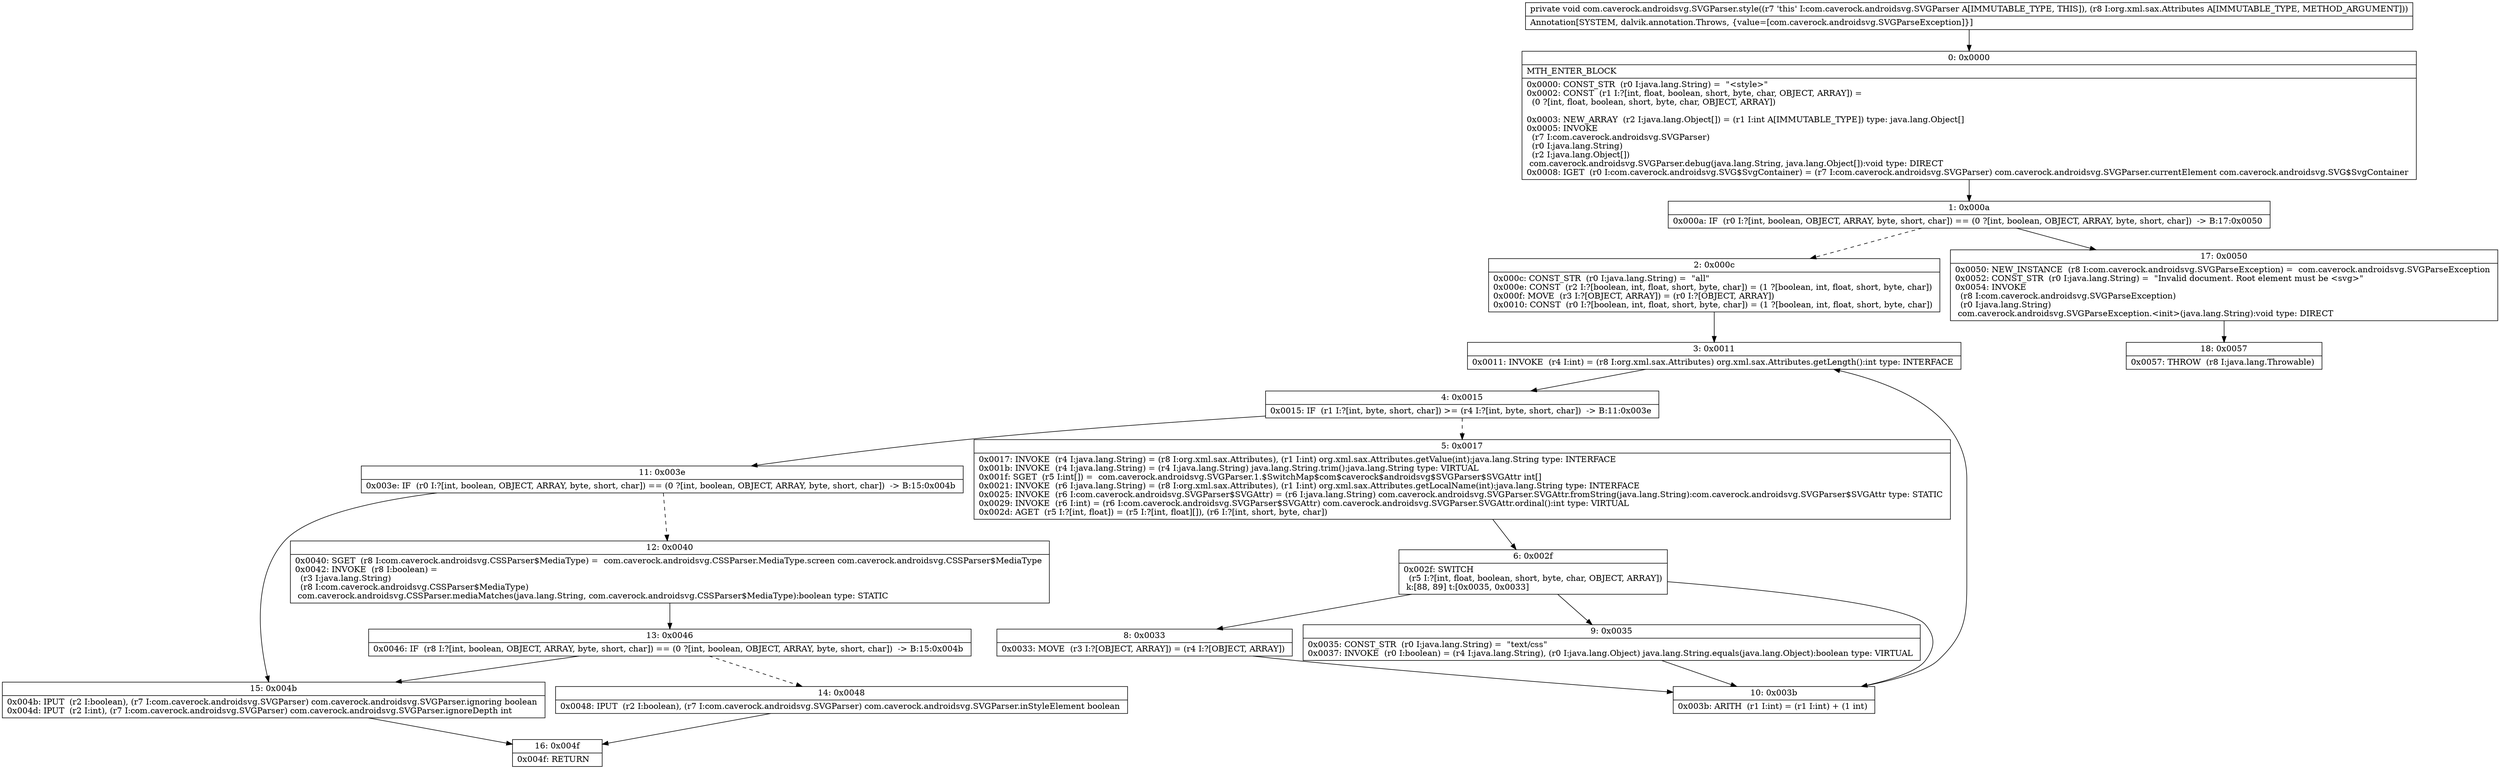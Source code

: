 digraph "CFG forcom.caverock.androidsvg.SVGParser.style(Lorg\/xml\/sax\/Attributes;)V" {
Node_0 [shape=record,label="{0\:\ 0x0000|MTH_ENTER_BLOCK\l|0x0000: CONST_STR  (r0 I:java.lang.String) =  \"\<style\>\" \l0x0002: CONST  (r1 I:?[int, float, boolean, short, byte, char, OBJECT, ARRAY]) = \l  (0 ?[int, float, boolean, short, byte, char, OBJECT, ARRAY])\l \l0x0003: NEW_ARRAY  (r2 I:java.lang.Object[]) = (r1 I:int A[IMMUTABLE_TYPE]) type: java.lang.Object[] \l0x0005: INVOKE  \l  (r7 I:com.caverock.androidsvg.SVGParser)\l  (r0 I:java.lang.String)\l  (r2 I:java.lang.Object[])\l com.caverock.androidsvg.SVGParser.debug(java.lang.String, java.lang.Object[]):void type: DIRECT \l0x0008: IGET  (r0 I:com.caverock.androidsvg.SVG$SvgContainer) = (r7 I:com.caverock.androidsvg.SVGParser) com.caverock.androidsvg.SVGParser.currentElement com.caverock.androidsvg.SVG$SvgContainer \l}"];
Node_1 [shape=record,label="{1\:\ 0x000a|0x000a: IF  (r0 I:?[int, boolean, OBJECT, ARRAY, byte, short, char]) == (0 ?[int, boolean, OBJECT, ARRAY, byte, short, char])  \-\> B:17:0x0050 \l}"];
Node_2 [shape=record,label="{2\:\ 0x000c|0x000c: CONST_STR  (r0 I:java.lang.String) =  \"all\" \l0x000e: CONST  (r2 I:?[boolean, int, float, short, byte, char]) = (1 ?[boolean, int, float, short, byte, char]) \l0x000f: MOVE  (r3 I:?[OBJECT, ARRAY]) = (r0 I:?[OBJECT, ARRAY]) \l0x0010: CONST  (r0 I:?[boolean, int, float, short, byte, char]) = (1 ?[boolean, int, float, short, byte, char]) \l}"];
Node_3 [shape=record,label="{3\:\ 0x0011|0x0011: INVOKE  (r4 I:int) = (r8 I:org.xml.sax.Attributes) org.xml.sax.Attributes.getLength():int type: INTERFACE \l}"];
Node_4 [shape=record,label="{4\:\ 0x0015|0x0015: IF  (r1 I:?[int, byte, short, char]) \>= (r4 I:?[int, byte, short, char])  \-\> B:11:0x003e \l}"];
Node_5 [shape=record,label="{5\:\ 0x0017|0x0017: INVOKE  (r4 I:java.lang.String) = (r8 I:org.xml.sax.Attributes), (r1 I:int) org.xml.sax.Attributes.getValue(int):java.lang.String type: INTERFACE \l0x001b: INVOKE  (r4 I:java.lang.String) = (r4 I:java.lang.String) java.lang.String.trim():java.lang.String type: VIRTUAL \l0x001f: SGET  (r5 I:int[]) =  com.caverock.androidsvg.SVGParser.1.$SwitchMap$com$caverock$androidsvg$SVGParser$SVGAttr int[] \l0x0021: INVOKE  (r6 I:java.lang.String) = (r8 I:org.xml.sax.Attributes), (r1 I:int) org.xml.sax.Attributes.getLocalName(int):java.lang.String type: INTERFACE \l0x0025: INVOKE  (r6 I:com.caverock.androidsvg.SVGParser$SVGAttr) = (r6 I:java.lang.String) com.caverock.androidsvg.SVGParser.SVGAttr.fromString(java.lang.String):com.caverock.androidsvg.SVGParser$SVGAttr type: STATIC \l0x0029: INVOKE  (r6 I:int) = (r6 I:com.caverock.androidsvg.SVGParser$SVGAttr) com.caverock.androidsvg.SVGParser.SVGAttr.ordinal():int type: VIRTUAL \l0x002d: AGET  (r5 I:?[int, float]) = (r5 I:?[int, float][]), (r6 I:?[int, short, byte, char]) \l}"];
Node_6 [shape=record,label="{6\:\ 0x002f|0x002f: SWITCH  \l  (r5 I:?[int, float, boolean, short, byte, char, OBJECT, ARRAY])\l k:[88, 89] t:[0x0035, 0x0033] \l}"];
Node_8 [shape=record,label="{8\:\ 0x0033|0x0033: MOVE  (r3 I:?[OBJECT, ARRAY]) = (r4 I:?[OBJECT, ARRAY]) \l}"];
Node_9 [shape=record,label="{9\:\ 0x0035|0x0035: CONST_STR  (r0 I:java.lang.String) =  \"text\/css\" \l0x0037: INVOKE  (r0 I:boolean) = (r4 I:java.lang.String), (r0 I:java.lang.Object) java.lang.String.equals(java.lang.Object):boolean type: VIRTUAL \l}"];
Node_10 [shape=record,label="{10\:\ 0x003b|0x003b: ARITH  (r1 I:int) = (r1 I:int) + (1 int) \l}"];
Node_11 [shape=record,label="{11\:\ 0x003e|0x003e: IF  (r0 I:?[int, boolean, OBJECT, ARRAY, byte, short, char]) == (0 ?[int, boolean, OBJECT, ARRAY, byte, short, char])  \-\> B:15:0x004b \l}"];
Node_12 [shape=record,label="{12\:\ 0x0040|0x0040: SGET  (r8 I:com.caverock.androidsvg.CSSParser$MediaType) =  com.caverock.androidsvg.CSSParser.MediaType.screen com.caverock.androidsvg.CSSParser$MediaType \l0x0042: INVOKE  (r8 I:boolean) = \l  (r3 I:java.lang.String)\l  (r8 I:com.caverock.androidsvg.CSSParser$MediaType)\l com.caverock.androidsvg.CSSParser.mediaMatches(java.lang.String, com.caverock.androidsvg.CSSParser$MediaType):boolean type: STATIC \l}"];
Node_13 [shape=record,label="{13\:\ 0x0046|0x0046: IF  (r8 I:?[int, boolean, OBJECT, ARRAY, byte, short, char]) == (0 ?[int, boolean, OBJECT, ARRAY, byte, short, char])  \-\> B:15:0x004b \l}"];
Node_14 [shape=record,label="{14\:\ 0x0048|0x0048: IPUT  (r2 I:boolean), (r7 I:com.caverock.androidsvg.SVGParser) com.caverock.androidsvg.SVGParser.inStyleElement boolean \l}"];
Node_15 [shape=record,label="{15\:\ 0x004b|0x004b: IPUT  (r2 I:boolean), (r7 I:com.caverock.androidsvg.SVGParser) com.caverock.androidsvg.SVGParser.ignoring boolean \l0x004d: IPUT  (r2 I:int), (r7 I:com.caverock.androidsvg.SVGParser) com.caverock.androidsvg.SVGParser.ignoreDepth int \l}"];
Node_16 [shape=record,label="{16\:\ 0x004f|0x004f: RETURN   \l}"];
Node_17 [shape=record,label="{17\:\ 0x0050|0x0050: NEW_INSTANCE  (r8 I:com.caverock.androidsvg.SVGParseException) =  com.caverock.androidsvg.SVGParseException \l0x0052: CONST_STR  (r0 I:java.lang.String) =  \"Invalid document. Root element must be \<svg\>\" \l0x0054: INVOKE  \l  (r8 I:com.caverock.androidsvg.SVGParseException)\l  (r0 I:java.lang.String)\l com.caverock.androidsvg.SVGParseException.\<init\>(java.lang.String):void type: DIRECT \l}"];
Node_18 [shape=record,label="{18\:\ 0x0057|0x0057: THROW  (r8 I:java.lang.Throwable) \l}"];
MethodNode[shape=record,label="{private void com.caverock.androidsvg.SVGParser.style((r7 'this' I:com.caverock.androidsvg.SVGParser A[IMMUTABLE_TYPE, THIS]), (r8 I:org.xml.sax.Attributes A[IMMUTABLE_TYPE, METHOD_ARGUMENT]))  | Annotation[SYSTEM, dalvik.annotation.Throws, \{value=[com.caverock.androidsvg.SVGParseException]\}]\l}"];
MethodNode -> Node_0;
Node_0 -> Node_1;
Node_1 -> Node_2[style=dashed];
Node_1 -> Node_17;
Node_2 -> Node_3;
Node_3 -> Node_4;
Node_4 -> Node_5[style=dashed];
Node_4 -> Node_11;
Node_5 -> Node_6;
Node_6 -> Node_8;
Node_6 -> Node_9;
Node_6 -> Node_10;
Node_8 -> Node_10;
Node_9 -> Node_10;
Node_10 -> Node_3;
Node_11 -> Node_12[style=dashed];
Node_11 -> Node_15;
Node_12 -> Node_13;
Node_13 -> Node_14[style=dashed];
Node_13 -> Node_15;
Node_14 -> Node_16;
Node_15 -> Node_16;
Node_17 -> Node_18;
}

